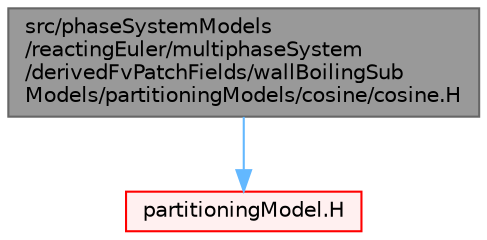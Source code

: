 digraph "src/phaseSystemModels/reactingEuler/multiphaseSystem/derivedFvPatchFields/wallBoilingSubModels/partitioningModels/cosine/cosine.H"
{
 // LATEX_PDF_SIZE
  bgcolor="transparent";
  edge [fontname=Helvetica,fontsize=10,labelfontname=Helvetica,labelfontsize=10];
  node [fontname=Helvetica,fontsize=10,shape=box,height=0.2,width=0.4];
  Node1 [id="Node000001",label="src/phaseSystemModels\l/reactingEuler/multiphaseSystem\l/derivedFvPatchFields/wallBoilingSub\lModels/partitioningModels/cosine/cosine.H",height=0.2,width=0.4,color="gray40", fillcolor="grey60", style="filled", fontcolor="black",tooltip=" "];
  Node1 -> Node2 [id="edge1_Node000001_Node000002",color="steelblue1",style="solid",tooltip=" "];
  Node2 [id="Node000002",label="partitioningModel.H",height=0.2,width=0.4,color="red", fillcolor="#FFF0F0", style="filled",URL="$partitioningModel_8H.html",tooltip=" "];
}
